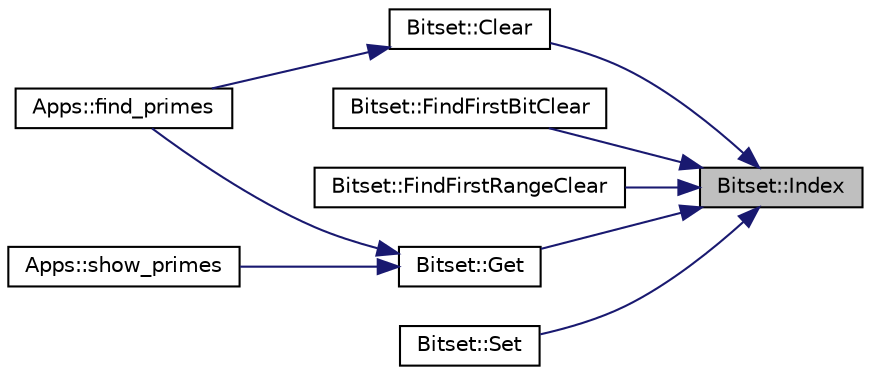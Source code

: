 digraph "Bitset::Index"
{
 // LATEX_PDF_SIZE
  edge [fontname="Helvetica",fontsize="10",labelfontname="Helvetica",labelfontsize="10"];
  node [fontname="Helvetica",fontsize="10",shape=record];
  rankdir="RL";
  Node1 [label="Bitset::Index",height=0.2,width=0.4,color="black", fillcolor="grey75", style="filled", fontcolor="black",tooltip=" "];
  Node1 -> Node2 [dir="back",color="midnightblue",fontsize="10",style="solid",fontname="Helvetica"];
  Node2 [label="Bitset::Clear",height=0.2,width=0.4,color="black", fillcolor="white", style="filled",URL="$d6/d09/class_bitset.html#adcdb6630365092a52dd086238a1bfee7",tooltip=" "];
  Node2 -> Node3 [dir="back",color="midnightblue",fontsize="10",style="solid",fontname="Helvetica"];
  Node3 [label="Apps::find_primes",height=0.2,width=0.4,color="black", fillcolor="white", style="filled",URL="$dc/da3/namespace_apps.html#a123741423e248d0925dba5b3a79a1849",tooltip="Starts a task to find prime numbers."];
  Node1 -> Node4 [dir="back",color="midnightblue",fontsize="10",style="solid",fontname="Helvetica"];
  Node4 [label="Bitset::FindFirstBitClear",height=0.2,width=0.4,color="black", fillcolor="white", style="filled",URL="$d6/d09/class_bitset.html#a2c6d59f3df922da9291eb92cdd5f9275",tooltip=" "];
  Node1 -> Node5 [dir="back",color="midnightblue",fontsize="10",style="solid",fontname="Helvetica"];
  Node5 [label="Bitset::FindFirstRangeClear",height=0.2,width=0.4,color="black", fillcolor="white", style="filled",URL="$d6/d09/class_bitset.html#a40f9520c87e9133e64c1e07a772cfff8",tooltip=" "];
  Node1 -> Node6 [dir="back",color="midnightblue",fontsize="10",style="solid",fontname="Helvetica"];
  Node6 [label="Bitset::Get",height=0.2,width=0.4,color="black", fillcolor="white", style="filled",URL="$d6/d09/class_bitset.html#abde1d6cdc2a360906f01a25511d0cf9b",tooltip=" "];
  Node6 -> Node3 [dir="back",color="midnightblue",fontsize="10",style="solid",fontname="Helvetica"];
  Node6 -> Node7 [dir="back",color="midnightblue",fontsize="10",style="solid",fontname="Helvetica"];
  Node7 [label="Apps::show_primes",height=0.2,width=0.4,color="black", fillcolor="white", style="filled",URL="$dc/da3/namespace_apps.html#aebbc688ed6a7097af1dd858ca0559d4b",tooltip="Starts a task to display number of primes found by find_primes."];
  Node1 -> Node8 [dir="back",color="midnightblue",fontsize="10",style="solid",fontname="Helvetica"];
  Node8 [label="Bitset::Set",height=0.2,width=0.4,color="black", fillcolor="white", style="filled",URL="$d6/d09/class_bitset.html#ad9a7b7a8ba666d67499dd11c247c97ce",tooltip=" "];
}
